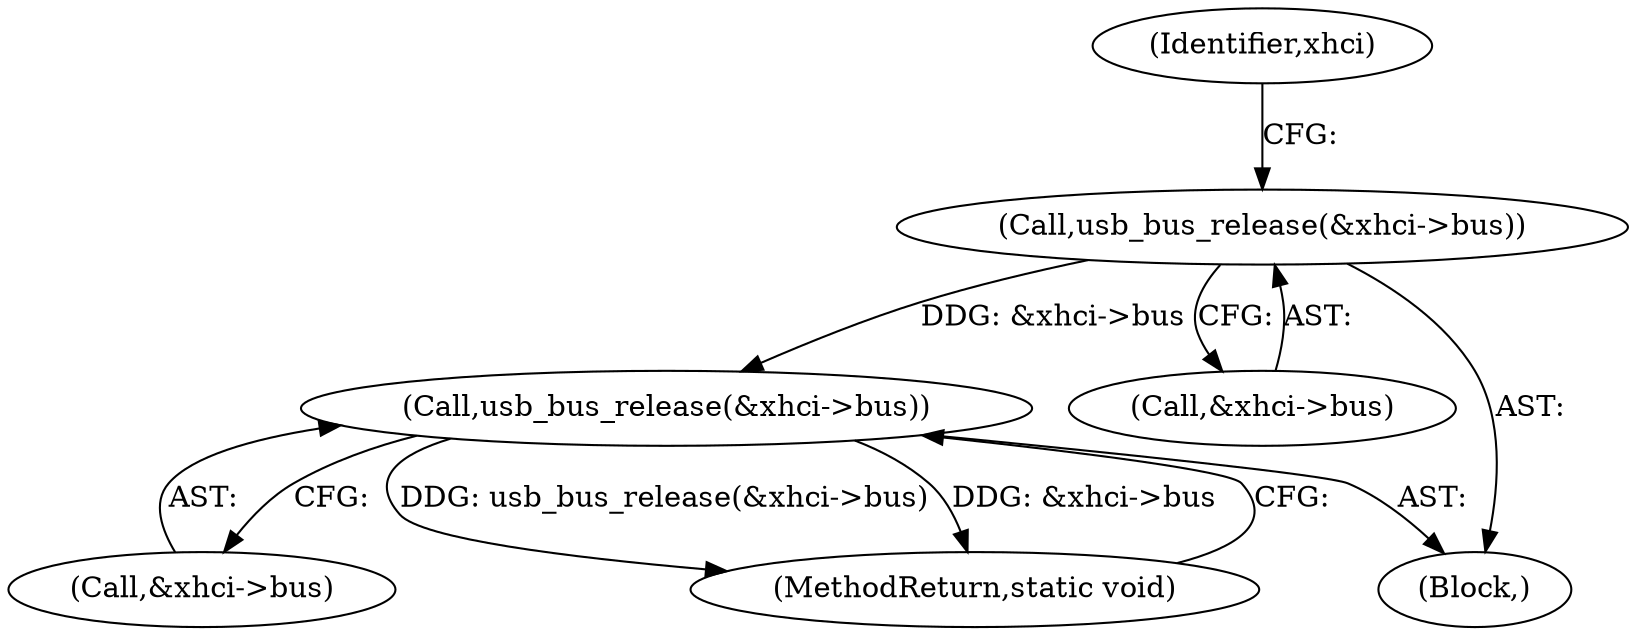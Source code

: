 digraph "0_qemu_b53dd4495ced2432a0b652ea895e651d07336f7e@pointer" {
"1000240" [label="(Call,usb_bus_release(&xhci->bus))"];
"1000235" [label="(Call,usb_bus_release(&xhci->bus))"];
"1000235" [label="(Call,usb_bus_release(&xhci->bus))"];
"1000240" [label="(Call,usb_bus_release(&xhci->bus))"];
"1000241" [label="(Call,&xhci->bus)"];
"1000236" [label="(Call,&xhci->bus)"];
"1000243" [label="(Identifier,xhci)"];
"1000103" [label="(Block,)"];
"1000245" [label="(MethodReturn,static void)"];
"1000240" -> "1000103"  [label="AST: "];
"1000240" -> "1000241"  [label="CFG: "];
"1000241" -> "1000240"  [label="AST: "];
"1000245" -> "1000240"  [label="CFG: "];
"1000240" -> "1000245"  [label="DDG: usb_bus_release(&xhci->bus)"];
"1000240" -> "1000245"  [label="DDG: &xhci->bus"];
"1000235" -> "1000240"  [label="DDG: &xhci->bus"];
"1000235" -> "1000103"  [label="AST: "];
"1000235" -> "1000236"  [label="CFG: "];
"1000236" -> "1000235"  [label="AST: "];
"1000243" -> "1000235"  [label="CFG: "];
}
